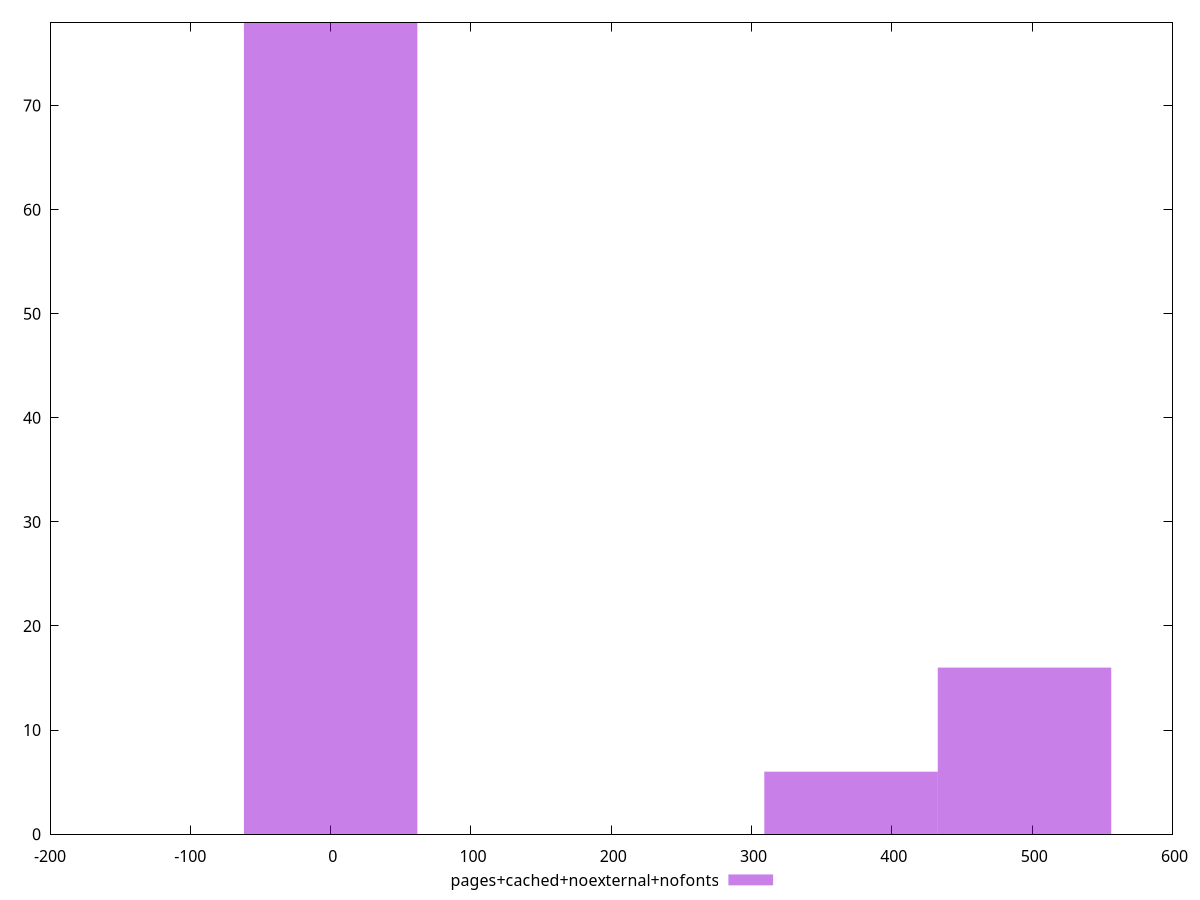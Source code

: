 $_pagesCachedNoexternalNofonts <<EOF
0 78
494.5210348837967 16
370.8907761628475 6
EOF
set key outside below
set terminal pngcairo
set output "report_00005_2020-11-02T22-26-11.212Z/render-blocking-resources/pages+cached+noexternal+nofonts//raw_hist.png"
set yrange [0:78]
set boxwidth 123.63025872094917
set style fill transparent solid 0.5 noborder
plot $_pagesCachedNoexternalNofonts title "pages+cached+noexternal+nofonts" with boxes ,